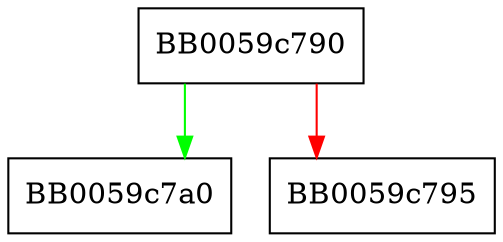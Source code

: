 digraph OSSL_DECODER_CTX_get_cleanup {
  node [shape="box"];
  graph [splines=ortho];
  BB0059c790 -> BB0059c7a0 [color="green"];
  BB0059c790 -> BB0059c795 [color="red"];
}